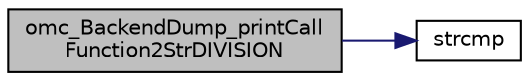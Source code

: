 digraph "omc_BackendDump_printCallFunction2StrDIVISION"
{
  edge [fontname="Helvetica",fontsize="10",labelfontname="Helvetica",labelfontsize="10"];
  node [fontname="Helvetica",fontsize="10",shape=record];
  rankdir="LR";
  Node4836 [label="omc_BackendDump_printCall\lFunction2StrDIVISION",height=0.2,width=0.4,color="black", fillcolor="grey75", style="filled", fontcolor="black"];
  Node4836 -> Node4837 [color="midnightblue",fontsize="10",style="solid",fontname="Helvetica"];
  Node4837 [label="strcmp",height=0.2,width=0.4,color="black", fillcolor="white", style="filled",URL="$db/d13/_c_vode_get_8m.html#ab022bbe018438998408fda94a327a547"];
}
